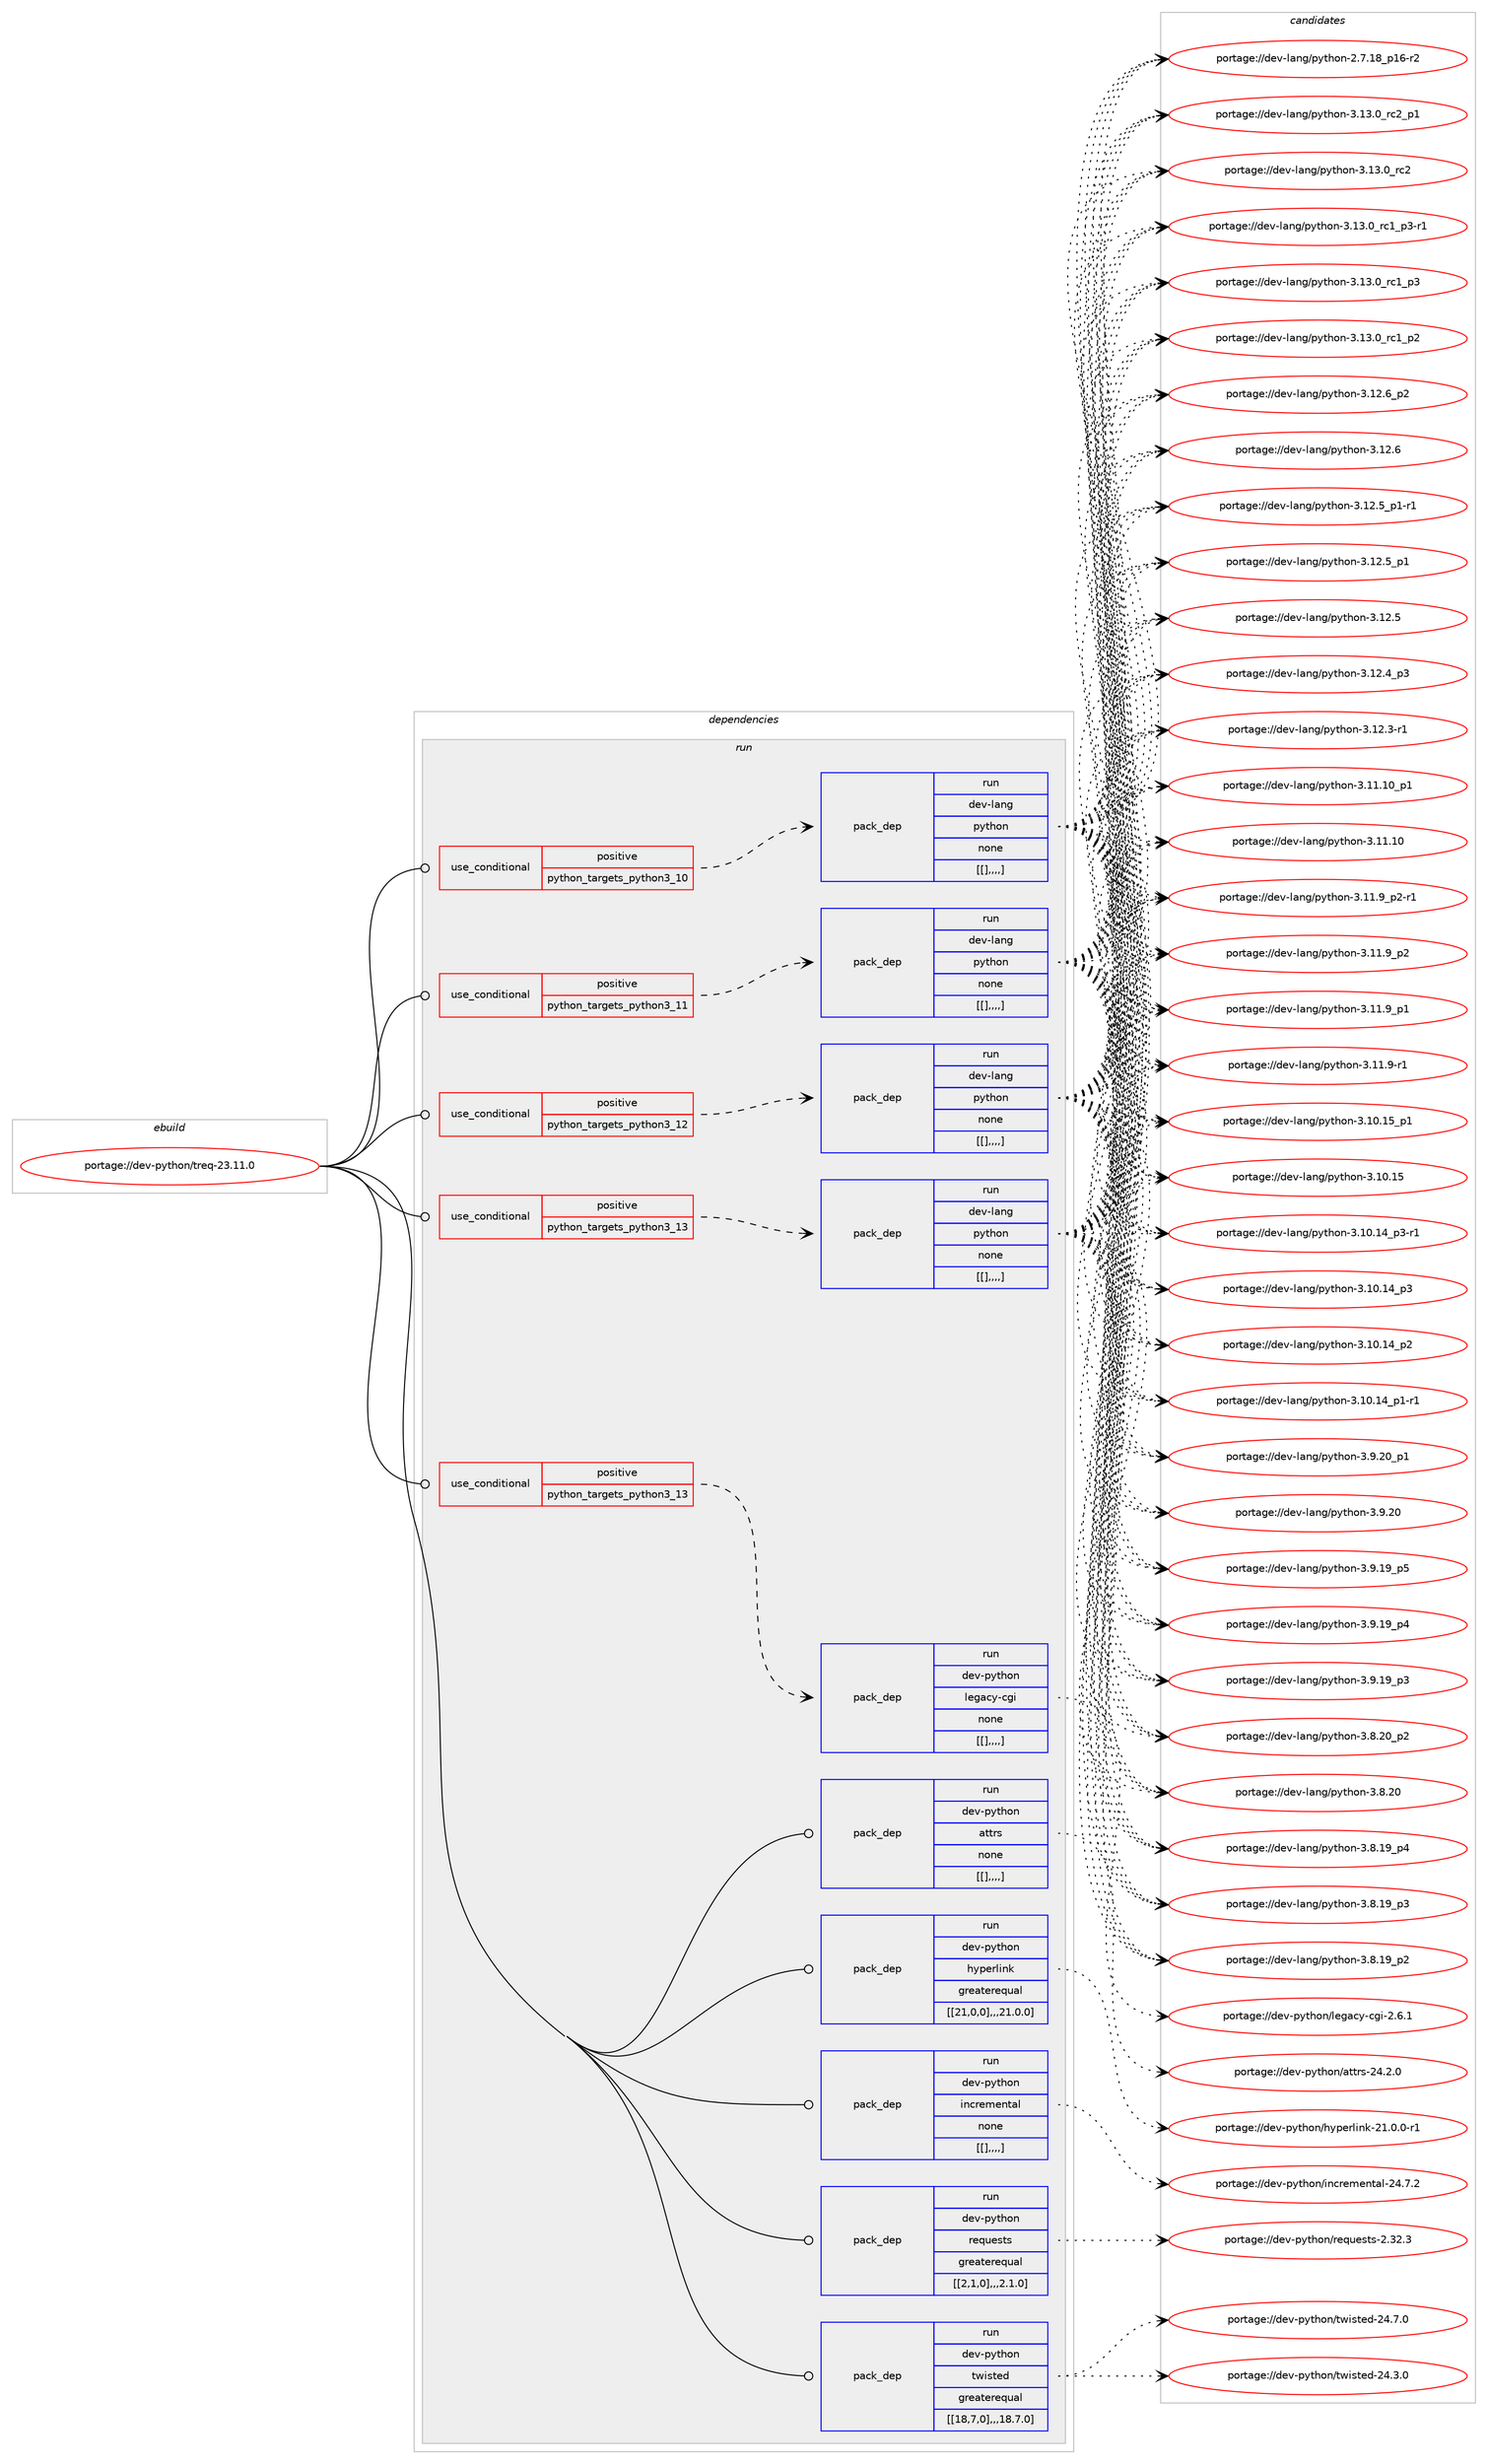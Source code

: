 digraph prolog {

# *************
# Graph options
# *************

newrank=true;
concentrate=true;
compound=true;
graph [rankdir=LR,fontname=Helvetica,fontsize=10,ranksep=1.5];#, ranksep=2.5, nodesep=0.2];
edge  [arrowhead=vee];
node  [fontname=Helvetica,fontsize=10];

# **********
# The ebuild
# **********

subgraph cluster_leftcol {
color=gray;
label=<<i>ebuild</i>>;
id [label="portage://dev-python/treq-23.11.0", color=red, width=4, href="../dev-python/treq-23.11.0.svg"];
}

# ****************
# The dependencies
# ****************

subgraph cluster_midcol {
color=gray;
label=<<i>dependencies</i>>;
subgraph cluster_compile {
fillcolor="#eeeeee";
style=filled;
label=<<i>compile</i>>;
}
subgraph cluster_compileandrun {
fillcolor="#eeeeee";
style=filled;
label=<<i>compile and run</i>>;
}
subgraph cluster_run {
fillcolor="#eeeeee";
style=filled;
label=<<i>run</i>>;
subgraph cond42416 {
dependency169514 [label=<<TABLE BORDER="0" CELLBORDER="1" CELLSPACING="0" CELLPADDING="4"><TR><TD ROWSPAN="3" CELLPADDING="10">use_conditional</TD></TR><TR><TD>positive</TD></TR><TR><TD>python_targets_python3_10</TD></TR></TABLE>>, shape=none, color=red];
subgraph pack125835 {
dependency169515 [label=<<TABLE BORDER="0" CELLBORDER="1" CELLSPACING="0" CELLPADDING="4" WIDTH="220"><TR><TD ROWSPAN="6" CELLPADDING="30">pack_dep</TD></TR><TR><TD WIDTH="110">run</TD></TR><TR><TD>dev-lang</TD></TR><TR><TD>python</TD></TR><TR><TD>none</TD></TR><TR><TD>[[],,,,]</TD></TR></TABLE>>, shape=none, color=blue];
}
dependency169514:e -> dependency169515:w [weight=20,style="dashed",arrowhead="vee"];
}
id:e -> dependency169514:w [weight=20,style="solid",arrowhead="odot"];
subgraph cond42417 {
dependency169516 [label=<<TABLE BORDER="0" CELLBORDER="1" CELLSPACING="0" CELLPADDING="4"><TR><TD ROWSPAN="3" CELLPADDING="10">use_conditional</TD></TR><TR><TD>positive</TD></TR><TR><TD>python_targets_python3_11</TD></TR></TABLE>>, shape=none, color=red];
subgraph pack125836 {
dependency169517 [label=<<TABLE BORDER="0" CELLBORDER="1" CELLSPACING="0" CELLPADDING="4" WIDTH="220"><TR><TD ROWSPAN="6" CELLPADDING="30">pack_dep</TD></TR><TR><TD WIDTH="110">run</TD></TR><TR><TD>dev-lang</TD></TR><TR><TD>python</TD></TR><TR><TD>none</TD></TR><TR><TD>[[],,,,]</TD></TR></TABLE>>, shape=none, color=blue];
}
dependency169516:e -> dependency169517:w [weight=20,style="dashed",arrowhead="vee"];
}
id:e -> dependency169516:w [weight=20,style="solid",arrowhead="odot"];
subgraph cond42418 {
dependency169518 [label=<<TABLE BORDER="0" CELLBORDER="1" CELLSPACING="0" CELLPADDING="4"><TR><TD ROWSPAN="3" CELLPADDING="10">use_conditional</TD></TR><TR><TD>positive</TD></TR><TR><TD>python_targets_python3_12</TD></TR></TABLE>>, shape=none, color=red];
subgraph pack125837 {
dependency169519 [label=<<TABLE BORDER="0" CELLBORDER="1" CELLSPACING="0" CELLPADDING="4" WIDTH="220"><TR><TD ROWSPAN="6" CELLPADDING="30">pack_dep</TD></TR><TR><TD WIDTH="110">run</TD></TR><TR><TD>dev-lang</TD></TR><TR><TD>python</TD></TR><TR><TD>none</TD></TR><TR><TD>[[],,,,]</TD></TR></TABLE>>, shape=none, color=blue];
}
dependency169518:e -> dependency169519:w [weight=20,style="dashed",arrowhead="vee"];
}
id:e -> dependency169518:w [weight=20,style="solid",arrowhead="odot"];
subgraph cond42419 {
dependency169520 [label=<<TABLE BORDER="0" CELLBORDER="1" CELLSPACING="0" CELLPADDING="4"><TR><TD ROWSPAN="3" CELLPADDING="10">use_conditional</TD></TR><TR><TD>positive</TD></TR><TR><TD>python_targets_python3_13</TD></TR></TABLE>>, shape=none, color=red];
subgraph pack125838 {
dependency169521 [label=<<TABLE BORDER="0" CELLBORDER="1" CELLSPACING="0" CELLPADDING="4" WIDTH="220"><TR><TD ROWSPAN="6" CELLPADDING="30">pack_dep</TD></TR><TR><TD WIDTH="110">run</TD></TR><TR><TD>dev-lang</TD></TR><TR><TD>python</TD></TR><TR><TD>none</TD></TR><TR><TD>[[],,,,]</TD></TR></TABLE>>, shape=none, color=blue];
}
dependency169520:e -> dependency169521:w [weight=20,style="dashed",arrowhead="vee"];
}
id:e -> dependency169520:w [weight=20,style="solid",arrowhead="odot"];
subgraph cond42420 {
dependency169522 [label=<<TABLE BORDER="0" CELLBORDER="1" CELLSPACING="0" CELLPADDING="4"><TR><TD ROWSPAN="3" CELLPADDING="10">use_conditional</TD></TR><TR><TD>positive</TD></TR><TR><TD>python_targets_python3_13</TD></TR></TABLE>>, shape=none, color=red];
subgraph pack125839 {
dependency169523 [label=<<TABLE BORDER="0" CELLBORDER="1" CELLSPACING="0" CELLPADDING="4" WIDTH="220"><TR><TD ROWSPAN="6" CELLPADDING="30">pack_dep</TD></TR><TR><TD WIDTH="110">run</TD></TR><TR><TD>dev-python</TD></TR><TR><TD>legacy-cgi</TD></TR><TR><TD>none</TD></TR><TR><TD>[[],,,,]</TD></TR></TABLE>>, shape=none, color=blue];
}
dependency169522:e -> dependency169523:w [weight=20,style="dashed",arrowhead="vee"];
}
id:e -> dependency169522:w [weight=20,style="solid",arrowhead="odot"];
subgraph pack125840 {
dependency169524 [label=<<TABLE BORDER="0" CELLBORDER="1" CELLSPACING="0" CELLPADDING="4" WIDTH="220"><TR><TD ROWSPAN="6" CELLPADDING="30">pack_dep</TD></TR><TR><TD WIDTH="110">run</TD></TR><TR><TD>dev-python</TD></TR><TR><TD>attrs</TD></TR><TR><TD>none</TD></TR><TR><TD>[[],,,,]</TD></TR></TABLE>>, shape=none, color=blue];
}
id:e -> dependency169524:w [weight=20,style="solid",arrowhead="odot"];
subgraph pack125841 {
dependency169525 [label=<<TABLE BORDER="0" CELLBORDER="1" CELLSPACING="0" CELLPADDING="4" WIDTH="220"><TR><TD ROWSPAN="6" CELLPADDING="30">pack_dep</TD></TR><TR><TD WIDTH="110">run</TD></TR><TR><TD>dev-python</TD></TR><TR><TD>hyperlink</TD></TR><TR><TD>greaterequal</TD></TR><TR><TD>[[21,0,0],,,21.0.0]</TD></TR></TABLE>>, shape=none, color=blue];
}
id:e -> dependency169525:w [weight=20,style="solid",arrowhead="odot"];
subgraph pack125842 {
dependency169526 [label=<<TABLE BORDER="0" CELLBORDER="1" CELLSPACING="0" CELLPADDING="4" WIDTH="220"><TR><TD ROWSPAN="6" CELLPADDING="30">pack_dep</TD></TR><TR><TD WIDTH="110">run</TD></TR><TR><TD>dev-python</TD></TR><TR><TD>incremental</TD></TR><TR><TD>none</TD></TR><TR><TD>[[],,,,]</TD></TR></TABLE>>, shape=none, color=blue];
}
id:e -> dependency169526:w [weight=20,style="solid",arrowhead="odot"];
subgraph pack125843 {
dependency169527 [label=<<TABLE BORDER="0" CELLBORDER="1" CELLSPACING="0" CELLPADDING="4" WIDTH="220"><TR><TD ROWSPAN="6" CELLPADDING="30">pack_dep</TD></TR><TR><TD WIDTH="110">run</TD></TR><TR><TD>dev-python</TD></TR><TR><TD>requests</TD></TR><TR><TD>greaterequal</TD></TR><TR><TD>[[2,1,0],,,2.1.0]</TD></TR></TABLE>>, shape=none, color=blue];
}
id:e -> dependency169527:w [weight=20,style="solid",arrowhead="odot"];
subgraph pack125844 {
dependency169528 [label=<<TABLE BORDER="0" CELLBORDER="1" CELLSPACING="0" CELLPADDING="4" WIDTH="220"><TR><TD ROWSPAN="6" CELLPADDING="30">pack_dep</TD></TR><TR><TD WIDTH="110">run</TD></TR><TR><TD>dev-python</TD></TR><TR><TD>twisted</TD></TR><TR><TD>greaterequal</TD></TR><TR><TD>[[18,7,0],,,18.7.0]</TD></TR></TABLE>>, shape=none, color=blue];
}
id:e -> dependency169528:w [weight=20,style="solid",arrowhead="odot"];
}
}

# **************
# The candidates
# **************

subgraph cluster_choices {
rank=same;
color=gray;
label=<<i>candidates</i>>;

subgraph choice125835 {
color=black;
nodesep=1;
choice100101118451089711010347112121116104111110455146495146489511499509511249 [label="portage://dev-lang/python-3.13.0_rc2_p1", color=red, width=4,href="../dev-lang/python-3.13.0_rc2_p1.svg"];
choice10010111845108971101034711212111610411111045514649514648951149950 [label="portage://dev-lang/python-3.13.0_rc2", color=red, width=4,href="../dev-lang/python-3.13.0_rc2.svg"];
choice1001011184510897110103471121211161041111104551464951464895114994995112514511449 [label="portage://dev-lang/python-3.13.0_rc1_p3-r1", color=red, width=4,href="../dev-lang/python-3.13.0_rc1_p3-r1.svg"];
choice100101118451089711010347112121116104111110455146495146489511499499511251 [label="portage://dev-lang/python-3.13.0_rc1_p3", color=red, width=4,href="../dev-lang/python-3.13.0_rc1_p3.svg"];
choice100101118451089711010347112121116104111110455146495146489511499499511250 [label="portage://dev-lang/python-3.13.0_rc1_p2", color=red, width=4,href="../dev-lang/python-3.13.0_rc1_p2.svg"];
choice100101118451089711010347112121116104111110455146495046549511250 [label="portage://dev-lang/python-3.12.6_p2", color=red, width=4,href="../dev-lang/python-3.12.6_p2.svg"];
choice10010111845108971101034711212111610411111045514649504654 [label="portage://dev-lang/python-3.12.6", color=red, width=4,href="../dev-lang/python-3.12.6.svg"];
choice1001011184510897110103471121211161041111104551464950465395112494511449 [label="portage://dev-lang/python-3.12.5_p1-r1", color=red, width=4,href="../dev-lang/python-3.12.5_p1-r1.svg"];
choice100101118451089711010347112121116104111110455146495046539511249 [label="portage://dev-lang/python-3.12.5_p1", color=red, width=4,href="../dev-lang/python-3.12.5_p1.svg"];
choice10010111845108971101034711212111610411111045514649504653 [label="portage://dev-lang/python-3.12.5", color=red, width=4,href="../dev-lang/python-3.12.5.svg"];
choice100101118451089711010347112121116104111110455146495046529511251 [label="portage://dev-lang/python-3.12.4_p3", color=red, width=4,href="../dev-lang/python-3.12.4_p3.svg"];
choice100101118451089711010347112121116104111110455146495046514511449 [label="portage://dev-lang/python-3.12.3-r1", color=red, width=4,href="../dev-lang/python-3.12.3-r1.svg"];
choice10010111845108971101034711212111610411111045514649494649489511249 [label="portage://dev-lang/python-3.11.10_p1", color=red, width=4,href="../dev-lang/python-3.11.10_p1.svg"];
choice1001011184510897110103471121211161041111104551464949464948 [label="portage://dev-lang/python-3.11.10", color=red, width=4,href="../dev-lang/python-3.11.10.svg"];
choice1001011184510897110103471121211161041111104551464949465795112504511449 [label="portage://dev-lang/python-3.11.9_p2-r1", color=red, width=4,href="../dev-lang/python-3.11.9_p2-r1.svg"];
choice100101118451089711010347112121116104111110455146494946579511250 [label="portage://dev-lang/python-3.11.9_p2", color=red, width=4,href="../dev-lang/python-3.11.9_p2.svg"];
choice100101118451089711010347112121116104111110455146494946579511249 [label="portage://dev-lang/python-3.11.9_p1", color=red, width=4,href="../dev-lang/python-3.11.9_p1.svg"];
choice100101118451089711010347112121116104111110455146494946574511449 [label="portage://dev-lang/python-3.11.9-r1", color=red, width=4,href="../dev-lang/python-3.11.9-r1.svg"];
choice10010111845108971101034711212111610411111045514649484649539511249 [label="portage://dev-lang/python-3.10.15_p1", color=red, width=4,href="../dev-lang/python-3.10.15_p1.svg"];
choice1001011184510897110103471121211161041111104551464948464953 [label="portage://dev-lang/python-3.10.15", color=red, width=4,href="../dev-lang/python-3.10.15.svg"];
choice100101118451089711010347112121116104111110455146494846495295112514511449 [label="portage://dev-lang/python-3.10.14_p3-r1", color=red, width=4,href="../dev-lang/python-3.10.14_p3-r1.svg"];
choice10010111845108971101034711212111610411111045514649484649529511251 [label="portage://dev-lang/python-3.10.14_p3", color=red, width=4,href="../dev-lang/python-3.10.14_p3.svg"];
choice10010111845108971101034711212111610411111045514649484649529511250 [label="portage://dev-lang/python-3.10.14_p2", color=red, width=4,href="../dev-lang/python-3.10.14_p2.svg"];
choice100101118451089711010347112121116104111110455146494846495295112494511449 [label="portage://dev-lang/python-3.10.14_p1-r1", color=red, width=4,href="../dev-lang/python-3.10.14_p1-r1.svg"];
choice100101118451089711010347112121116104111110455146574650489511249 [label="portage://dev-lang/python-3.9.20_p1", color=red, width=4,href="../dev-lang/python-3.9.20_p1.svg"];
choice10010111845108971101034711212111610411111045514657465048 [label="portage://dev-lang/python-3.9.20", color=red, width=4,href="../dev-lang/python-3.9.20.svg"];
choice100101118451089711010347112121116104111110455146574649579511253 [label="portage://dev-lang/python-3.9.19_p5", color=red, width=4,href="../dev-lang/python-3.9.19_p5.svg"];
choice100101118451089711010347112121116104111110455146574649579511252 [label="portage://dev-lang/python-3.9.19_p4", color=red, width=4,href="../dev-lang/python-3.9.19_p4.svg"];
choice100101118451089711010347112121116104111110455146574649579511251 [label="portage://dev-lang/python-3.9.19_p3", color=red, width=4,href="../dev-lang/python-3.9.19_p3.svg"];
choice100101118451089711010347112121116104111110455146564650489511250 [label="portage://dev-lang/python-3.8.20_p2", color=red, width=4,href="../dev-lang/python-3.8.20_p2.svg"];
choice10010111845108971101034711212111610411111045514656465048 [label="portage://dev-lang/python-3.8.20", color=red, width=4,href="../dev-lang/python-3.8.20.svg"];
choice100101118451089711010347112121116104111110455146564649579511252 [label="portage://dev-lang/python-3.8.19_p4", color=red, width=4,href="../dev-lang/python-3.8.19_p4.svg"];
choice100101118451089711010347112121116104111110455146564649579511251 [label="portage://dev-lang/python-3.8.19_p3", color=red, width=4,href="../dev-lang/python-3.8.19_p3.svg"];
choice100101118451089711010347112121116104111110455146564649579511250 [label="portage://dev-lang/python-3.8.19_p2", color=red, width=4,href="../dev-lang/python-3.8.19_p2.svg"];
choice100101118451089711010347112121116104111110455046554649569511249544511450 [label="portage://dev-lang/python-2.7.18_p16-r2", color=red, width=4,href="../dev-lang/python-2.7.18_p16-r2.svg"];
dependency169515:e -> choice100101118451089711010347112121116104111110455146495146489511499509511249:w [style=dotted,weight="100"];
dependency169515:e -> choice10010111845108971101034711212111610411111045514649514648951149950:w [style=dotted,weight="100"];
dependency169515:e -> choice1001011184510897110103471121211161041111104551464951464895114994995112514511449:w [style=dotted,weight="100"];
dependency169515:e -> choice100101118451089711010347112121116104111110455146495146489511499499511251:w [style=dotted,weight="100"];
dependency169515:e -> choice100101118451089711010347112121116104111110455146495146489511499499511250:w [style=dotted,weight="100"];
dependency169515:e -> choice100101118451089711010347112121116104111110455146495046549511250:w [style=dotted,weight="100"];
dependency169515:e -> choice10010111845108971101034711212111610411111045514649504654:w [style=dotted,weight="100"];
dependency169515:e -> choice1001011184510897110103471121211161041111104551464950465395112494511449:w [style=dotted,weight="100"];
dependency169515:e -> choice100101118451089711010347112121116104111110455146495046539511249:w [style=dotted,weight="100"];
dependency169515:e -> choice10010111845108971101034711212111610411111045514649504653:w [style=dotted,weight="100"];
dependency169515:e -> choice100101118451089711010347112121116104111110455146495046529511251:w [style=dotted,weight="100"];
dependency169515:e -> choice100101118451089711010347112121116104111110455146495046514511449:w [style=dotted,weight="100"];
dependency169515:e -> choice10010111845108971101034711212111610411111045514649494649489511249:w [style=dotted,weight="100"];
dependency169515:e -> choice1001011184510897110103471121211161041111104551464949464948:w [style=dotted,weight="100"];
dependency169515:e -> choice1001011184510897110103471121211161041111104551464949465795112504511449:w [style=dotted,weight="100"];
dependency169515:e -> choice100101118451089711010347112121116104111110455146494946579511250:w [style=dotted,weight="100"];
dependency169515:e -> choice100101118451089711010347112121116104111110455146494946579511249:w [style=dotted,weight="100"];
dependency169515:e -> choice100101118451089711010347112121116104111110455146494946574511449:w [style=dotted,weight="100"];
dependency169515:e -> choice10010111845108971101034711212111610411111045514649484649539511249:w [style=dotted,weight="100"];
dependency169515:e -> choice1001011184510897110103471121211161041111104551464948464953:w [style=dotted,weight="100"];
dependency169515:e -> choice100101118451089711010347112121116104111110455146494846495295112514511449:w [style=dotted,weight="100"];
dependency169515:e -> choice10010111845108971101034711212111610411111045514649484649529511251:w [style=dotted,weight="100"];
dependency169515:e -> choice10010111845108971101034711212111610411111045514649484649529511250:w [style=dotted,weight="100"];
dependency169515:e -> choice100101118451089711010347112121116104111110455146494846495295112494511449:w [style=dotted,weight="100"];
dependency169515:e -> choice100101118451089711010347112121116104111110455146574650489511249:w [style=dotted,weight="100"];
dependency169515:e -> choice10010111845108971101034711212111610411111045514657465048:w [style=dotted,weight="100"];
dependency169515:e -> choice100101118451089711010347112121116104111110455146574649579511253:w [style=dotted,weight="100"];
dependency169515:e -> choice100101118451089711010347112121116104111110455146574649579511252:w [style=dotted,weight="100"];
dependency169515:e -> choice100101118451089711010347112121116104111110455146574649579511251:w [style=dotted,weight="100"];
dependency169515:e -> choice100101118451089711010347112121116104111110455146564650489511250:w [style=dotted,weight="100"];
dependency169515:e -> choice10010111845108971101034711212111610411111045514656465048:w [style=dotted,weight="100"];
dependency169515:e -> choice100101118451089711010347112121116104111110455146564649579511252:w [style=dotted,weight="100"];
dependency169515:e -> choice100101118451089711010347112121116104111110455146564649579511251:w [style=dotted,weight="100"];
dependency169515:e -> choice100101118451089711010347112121116104111110455146564649579511250:w [style=dotted,weight="100"];
dependency169515:e -> choice100101118451089711010347112121116104111110455046554649569511249544511450:w [style=dotted,weight="100"];
}
subgraph choice125836 {
color=black;
nodesep=1;
choice100101118451089711010347112121116104111110455146495146489511499509511249 [label="portage://dev-lang/python-3.13.0_rc2_p1", color=red, width=4,href="../dev-lang/python-3.13.0_rc2_p1.svg"];
choice10010111845108971101034711212111610411111045514649514648951149950 [label="portage://dev-lang/python-3.13.0_rc2", color=red, width=4,href="../dev-lang/python-3.13.0_rc2.svg"];
choice1001011184510897110103471121211161041111104551464951464895114994995112514511449 [label="portage://dev-lang/python-3.13.0_rc1_p3-r1", color=red, width=4,href="../dev-lang/python-3.13.0_rc1_p3-r1.svg"];
choice100101118451089711010347112121116104111110455146495146489511499499511251 [label="portage://dev-lang/python-3.13.0_rc1_p3", color=red, width=4,href="../dev-lang/python-3.13.0_rc1_p3.svg"];
choice100101118451089711010347112121116104111110455146495146489511499499511250 [label="portage://dev-lang/python-3.13.0_rc1_p2", color=red, width=4,href="../dev-lang/python-3.13.0_rc1_p2.svg"];
choice100101118451089711010347112121116104111110455146495046549511250 [label="portage://dev-lang/python-3.12.6_p2", color=red, width=4,href="../dev-lang/python-3.12.6_p2.svg"];
choice10010111845108971101034711212111610411111045514649504654 [label="portage://dev-lang/python-3.12.6", color=red, width=4,href="../dev-lang/python-3.12.6.svg"];
choice1001011184510897110103471121211161041111104551464950465395112494511449 [label="portage://dev-lang/python-3.12.5_p1-r1", color=red, width=4,href="../dev-lang/python-3.12.5_p1-r1.svg"];
choice100101118451089711010347112121116104111110455146495046539511249 [label="portage://dev-lang/python-3.12.5_p1", color=red, width=4,href="../dev-lang/python-3.12.5_p1.svg"];
choice10010111845108971101034711212111610411111045514649504653 [label="portage://dev-lang/python-3.12.5", color=red, width=4,href="../dev-lang/python-3.12.5.svg"];
choice100101118451089711010347112121116104111110455146495046529511251 [label="portage://dev-lang/python-3.12.4_p3", color=red, width=4,href="../dev-lang/python-3.12.4_p3.svg"];
choice100101118451089711010347112121116104111110455146495046514511449 [label="portage://dev-lang/python-3.12.3-r1", color=red, width=4,href="../dev-lang/python-3.12.3-r1.svg"];
choice10010111845108971101034711212111610411111045514649494649489511249 [label="portage://dev-lang/python-3.11.10_p1", color=red, width=4,href="../dev-lang/python-3.11.10_p1.svg"];
choice1001011184510897110103471121211161041111104551464949464948 [label="portage://dev-lang/python-3.11.10", color=red, width=4,href="../dev-lang/python-3.11.10.svg"];
choice1001011184510897110103471121211161041111104551464949465795112504511449 [label="portage://dev-lang/python-3.11.9_p2-r1", color=red, width=4,href="../dev-lang/python-3.11.9_p2-r1.svg"];
choice100101118451089711010347112121116104111110455146494946579511250 [label="portage://dev-lang/python-3.11.9_p2", color=red, width=4,href="../dev-lang/python-3.11.9_p2.svg"];
choice100101118451089711010347112121116104111110455146494946579511249 [label="portage://dev-lang/python-3.11.9_p1", color=red, width=4,href="../dev-lang/python-3.11.9_p1.svg"];
choice100101118451089711010347112121116104111110455146494946574511449 [label="portage://dev-lang/python-3.11.9-r1", color=red, width=4,href="../dev-lang/python-3.11.9-r1.svg"];
choice10010111845108971101034711212111610411111045514649484649539511249 [label="portage://dev-lang/python-3.10.15_p1", color=red, width=4,href="../dev-lang/python-3.10.15_p1.svg"];
choice1001011184510897110103471121211161041111104551464948464953 [label="portage://dev-lang/python-3.10.15", color=red, width=4,href="../dev-lang/python-3.10.15.svg"];
choice100101118451089711010347112121116104111110455146494846495295112514511449 [label="portage://dev-lang/python-3.10.14_p3-r1", color=red, width=4,href="../dev-lang/python-3.10.14_p3-r1.svg"];
choice10010111845108971101034711212111610411111045514649484649529511251 [label="portage://dev-lang/python-3.10.14_p3", color=red, width=4,href="../dev-lang/python-3.10.14_p3.svg"];
choice10010111845108971101034711212111610411111045514649484649529511250 [label="portage://dev-lang/python-3.10.14_p2", color=red, width=4,href="../dev-lang/python-3.10.14_p2.svg"];
choice100101118451089711010347112121116104111110455146494846495295112494511449 [label="portage://dev-lang/python-3.10.14_p1-r1", color=red, width=4,href="../dev-lang/python-3.10.14_p1-r1.svg"];
choice100101118451089711010347112121116104111110455146574650489511249 [label="portage://dev-lang/python-3.9.20_p1", color=red, width=4,href="../dev-lang/python-3.9.20_p1.svg"];
choice10010111845108971101034711212111610411111045514657465048 [label="portage://dev-lang/python-3.9.20", color=red, width=4,href="../dev-lang/python-3.9.20.svg"];
choice100101118451089711010347112121116104111110455146574649579511253 [label="portage://dev-lang/python-3.9.19_p5", color=red, width=4,href="../dev-lang/python-3.9.19_p5.svg"];
choice100101118451089711010347112121116104111110455146574649579511252 [label="portage://dev-lang/python-3.9.19_p4", color=red, width=4,href="../dev-lang/python-3.9.19_p4.svg"];
choice100101118451089711010347112121116104111110455146574649579511251 [label="portage://dev-lang/python-3.9.19_p3", color=red, width=4,href="../dev-lang/python-3.9.19_p3.svg"];
choice100101118451089711010347112121116104111110455146564650489511250 [label="portage://dev-lang/python-3.8.20_p2", color=red, width=4,href="../dev-lang/python-3.8.20_p2.svg"];
choice10010111845108971101034711212111610411111045514656465048 [label="portage://dev-lang/python-3.8.20", color=red, width=4,href="../dev-lang/python-3.8.20.svg"];
choice100101118451089711010347112121116104111110455146564649579511252 [label="portage://dev-lang/python-3.8.19_p4", color=red, width=4,href="../dev-lang/python-3.8.19_p4.svg"];
choice100101118451089711010347112121116104111110455146564649579511251 [label="portage://dev-lang/python-3.8.19_p3", color=red, width=4,href="../dev-lang/python-3.8.19_p3.svg"];
choice100101118451089711010347112121116104111110455146564649579511250 [label="portage://dev-lang/python-3.8.19_p2", color=red, width=4,href="../dev-lang/python-3.8.19_p2.svg"];
choice100101118451089711010347112121116104111110455046554649569511249544511450 [label="portage://dev-lang/python-2.7.18_p16-r2", color=red, width=4,href="../dev-lang/python-2.7.18_p16-r2.svg"];
dependency169517:e -> choice100101118451089711010347112121116104111110455146495146489511499509511249:w [style=dotted,weight="100"];
dependency169517:e -> choice10010111845108971101034711212111610411111045514649514648951149950:w [style=dotted,weight="100"];
dependency169517:e -> choice1001011184510897110103471121211161041111104551464951464895114994995112514511449:w [style=dotted,weight="100"];
dependency169517:e -> choice100101118451089711010347112121116104111110455146495146489511499499511251:w [style=dotted,weight="100"];
dependency169517:e -> choice100101118451089711010347112121116104111110455146495146489511499499511250:w [style=dotted,weight="100"];
dependency169517:e -> choice100101118451089711010347112121116104111110455146495046549511250:w [style=dotted,weight="100"];
dependency169517:e -> choice10010111845108971101034711212111610411111045514649504654:w [style=dotted,weight="100"];
dependency169517:e -> choice1001011184510897110103471121211161041111104551464950465395112494511449:w [style=dotted,weight="100"];
dependency169517:e -> choice100101118451089711010347112121116104111110455146495046539511249:w [style=dotted,weight="100"];
dependency169517:e -> choice10010111845108971101034711212111610411111045514649504653:w [style=dotted,weight="100"];
dependency169517:e -> choice100101118451089711010347112121116104111110455146495046529511251:w [style=dotted,weight="100"];
dependency169517:e -> choice100101118451089711010347112121116104111110455146495046514511449:w [style=dotted,weight="100"];
dependency169517:e -> choice10010111845108971101034711212111610411111045514649494649489511249:w [style=dotted,weight="100"];
dependency169517:e -> choice1001011184510897110103471121211161041111104551464949464948:w [style=dotted,weight="100"];
dependency169517:e -> choice1001011184510897110103471121211161041111104551464949465795112504511449:w [style=dotted,weight="100"];
dependency169517:e -> choice100101118451089711010347112121116104111110455146494946579511250:w [style=dotted,weight="100"];
dependency169517:e -> choice100101118451089711010347112121116104111110455146494946579511249:w [style=dotted,weight="100"];
dependency169517:e -> choice100101118451089711010347112121116104111110455146494946574511449:w [style=dotted,weight="100"];
dependency169517:e -> choice10010111845108971101034711212111610411111045514649484649539511249:w [style=dotted,weight="100"];
dependency169517:e -> choice1001011184510897110103471121211161041111104551464948464953:w [style=dotted,weight="100"];
dependency169517:e -> choice100101118451089711010347112121116104111110455146494846495295112514511449:w [style=dotted,weight="100"];
dependency169517:e -> choice10010111845108971101034711212111610411111045514649484649529511251:w [style=dotted,weight="100"];
dependency169517:e -> choice10010111845108971101034711212111610411111045514649484649529511250:w [style=dotted,weight="100"];
dependency169517:e -> choice100101118451089711010347112121116104111110455146494846495295112494511449:w [style=dotted,weight="100"];
dependency169517:e -> choice100101118451089711010347112121116104111110455146574650489511249:w [style=dotted,weight="100"];
dependency169517:e -> choice10010111845108971101034711212111610411111045514657465048:w [style=dotted,weight="100"];
dependency169517:e -> choice100101118451089711010347112121116104111110455146574649579511253:w [style=dotted,weight="100"];
dependency169517:e -> choice100101118451089711010347112121116104111110455146574649579511252:w [style=dotted,weight="100"];
dependency169517:e -> choice100101118451089711010347112121116104111110455146574649579511251:w [style=dotted,weight="100"];
dependency169517:e -> choice100101118451089711010347112121116104111110455146564650489511250:w [style=dotted,weight="100"];
dependency169517:e -> choice10010111845108971101034711212111610411111045514656465048:w [style=dotted,weight="100"];
dependency169517:e -> choice100101118451089711010347112121116104111110455146564649579511252:w [style=dotted,weight="100"];
dependency169517:e -> choice100101118451089711010347112121116104111110455146564649579511251:w [style=dotted,weight="100"];
dependency169517:e -> choice100101118451089711010347112121116104111110455146564649579511250:w [style=dotted,weight="100"];
dependency169517:e -> choice100101118451089711010347112121116104111110455046554649569511249544511450:w [style=dotted,weight="100"];
}
subgraph choice125837 {
color=black;
nodesep=1;
choice100101118451089711010347112121116104111110455146495146489511499509511249 [label="portage://dev-lang/python-3.13.0_rc2_p1", color=red, width=4,href="../dev-lang/python-3.13.0_rc2_p1.svg"];
choice10010111845108971101034711212111610411111045514649514648951149950 [label="portage://dev-lang/python-3.13.0_rc2", color=red, width=4,href="../dev-lang/python-3.13.0_rc2.svg"];
choice1001011184510897110103471121211161041111104551464951464895114994995112514511449 [label="portage://dev-lang/python-3.13.0_rc1_p3-r1", color=red, width=4,href="../dev-lang/python-3.13.0_rc1_p3-r1.svg"];
choice100101118451089711010347112121116104111110455146495146489511499499511251 [label="portage://dev-lang/python-3.13.0_rc1_p3", color=red, width=4,href="../dev-lang/python-3.13.0_rc1_p3.svg"];
choice100101118451089711010347112121116104111110455146495146489511499499511250 [label="portage://dev-lang/python-3.13.0_rc1_p2", color=red, width=4,href="../dev-lang/python-3.13.0_rc1_p2.svg"];
choice100101118451089711010347112121116104111110455146495046549511250 [label="portage://dev-lang/python-3.12.6_p2", color=red, width=4,href="../dev-lang/python-3.12.6_p2.svg"];
choice10010111845108971101034711212111610411111045514649504654 [label="portage://dev-lang/python-3.12.6", color=red, width=4,href="../dev-lang/python-3.12.6.svg"];
choice1001011184510897110103471121211161041111104551464950465395112494511449 [label="portage://dev-lang/python-3.12.5_p1-r1", color=red, width=4,href="../dev-lang/python-3.12.5_p1-r1.svg"];
choice100101118451089711010347112121116104111110455146495046539511249 [label="portage://dev-lang/python-3.12.5_p1", color=red, width=4,href="../dev-lang/python-3.12.5_p1.svg"];
choice10010111845108971101034711212111610411111045514649504653 [label="portage://dev-lang/python-3.12.5", color=red, width=4,href="../dev-lang/python-3.12.5.svg"];
choice100101118451089711010347112121116104111110455146495046529511251 [label="portage://dev-lang/python-3.12.4_p3", color=red, width=4,href="../dev-lang/python-3.12.4_p3.svg"];
choice100101118451089711010347112121116104111110455146495046514511449 [label="portage://dev-lang/python-3.12.3-r1", color=red, width=4,href="../dev-lang/python-3.12.3-r1.svg"];
choice10010111845108971101034711212111610411111045514649494649489511249 [label="portage://dev-lang/python-3.11.10_p1", color=red, width=4,href="../dev-lang/python-3.11.10_p1.svg"];
choice1001011184510897110103471121211161041111104551464949464948 [label="portage://dev-lang/python-3.11.10", color=red, width=4,href="../dev-lang/python-3.11.10.svg"];
choice1001011184510897110103471121211161041111104551464949465795112504511449 [label="portage://dev-lang/python-3.11.9_p2-r1", color=red, width=4,href="../dev-lang/python-3.11.9_p2-r1.svg"];
choice100101118451089711010347112121116104111110455146494946579511250 [label="portage://dev-lang/python-3.11.9_p2", color=red, width=4,href="../dev-lang/python-3.11.9_p2.svg"];
choice100101118451089711010347112121116104111110455146494946579511249 [label="portage://dev-lang/python-3.11.9_p1", color=red, width=4,href="../dev-lang/python-3.11.9_p1.svg"];
choice100101118451089711010347112121116104111110455146494946574511449 [label="portage://dev-lang/python-3.11.9-r1", color=red, width=4,href="../dev-lang/python-3.11.9-r1.svg"];
choice10010111845108971101034711212111610411111045514649484649539511249 [label="portage://dev-lang/python-3.10.15_p1", color=red, width=4,href="../dev-lang/python-3.10.15_p1.svg"];
choice1001011184510897110103471121211161041111104551464948464953 [label="portage://dev-lang/python-3.10.15", color=red, width=4,href="../dev-lang/python-3.10.15.svg"];
choice100101118451089711010347112121116104111110455146494846495295112514511449 [label="portage://dev-lang/python-3.10.14_p3-r1", color=red, width=4,href="../dev-lang/python-3.10.14_p3-r1.svg"];
choice10010111845108971101034711212111610411111045514649484649529511251 [label="portage://dev-lang/python-3.10.14_p3", color=red, width=4,href="../dev-lang/python-3.10.14_p3.svg"];
choice10010111845108971101034711212111610411111045514649484649529511250 [label="portage://dev-lang/python-3.10.14_p2", color=red, width=4,href="../dev-lang/python-3.10.14_p2.svg"];
choice100101118451089711010347112121116104111110455146494846495295112494511449 [label="portage://dev-lang/python-3.10.14_p1-r1", color=red, width=4,href="../dev-lang/python-3.10.14_p1-r1.svg"];
choice100101118451089711010347112121116104111110455146574650489511249 [label="portage://dev-lang/python-3.9.20_p1", color=red, width=4,href="../dev-lang/python-3.9.20_p1.svg"];
choice10010111845108971101034711212111610411111045514657465048 [label="portage://dev-lang/python-3.9.20", color=red, width=4,href="../dev-lang/python-3.9.20.svg"];
choice100101118451089711010347112121116104111110455146574649579511253 [label="portage://dev-lang/python-3.9.19_p5", color=red, width=4,href="../dev-lang/python-3.9.19_p5.svg"];
choice100101118451089711010347112121116104111110455146574649579511252 [label="portage://dev-lang/python-3.9.19_p4", color=red, width=4,href="../dev-lang/python-3.9.19_p4.svg"];
choice100101118451089711010347112121116104111110455146574649579511251 [label="portage://dev-lang/python-3.9.19_p3", color=red, width=4,href="../dev-lang/python-3.9.19_p3.svg"];
choice100101118451089711010347112121116104111110455146564650489511250 [label="portage://dev-lang/python-3.8.20_p2", color=red, width=4,href="../dev-lang/python-3.8.20_p2.svg"];
choice10010111845108971101034711212111610411111045514656465048 [label="portage://dev-lang/python-3.8.20", color=red, width=4,href="../dev-lang/python-3.8.20.svg"];
choice100101118451089711010347112121116104111110455146564649579511252 [label="portage://dev-lang/python-3.8.19_p4", color=red, width=4,href="../dev-lang/python-3.8.19_p4.svg"];
choice100101118451089711010347112121116104111110455146564649579511251 [label="portage://dev-lang/python-3.8.19_p3", color=red, width=4,href="../dev-lang/python-3.8.19_p3.svg"];
choice100101118451089711010347112121116104111110455146564649579511250 [label="portage://dev-lang/python-3.8.19_p2", color=red, width=4,href="../dev-lang/python-3.8.19_p2.svg"];
choice100101118451089711010347112121116104111110455046554649569511249544511450 [label="portage://dev-lang/python-2.7.18_p16-r2", color=red, width=4,href="../dev-lang/python-2.7.18_p16-r2.svg"];
dependency169519:e -> choice100101118451089711010347112121116104111110455146495146489511499509511249:w [style=dotted,weight="100"];
dependency169519:e -> choice10010111845108971101034711212111610411111045514649514648951149950:w [style=dotted,weight="100"];
dependency169519:e -> choice1001011184510897110103471121211161041111104551464951464895114994995112514511449:w [style=dotted,weight="100"];
dependency169519:e -> choice100101118451089711010347112121116104111110455146495146489511499499511251:w [style=dotted,weight="100"];
dependency169519:e -> choice100101118451089711010347112121116104111110455146495146489511499499511250:w [style=dotted,weight="100"];
dependency169519:e -> choice100101118451089711010347112121116104111110455146495046549511250:w [style=dotted,weight="100"];
dependency169519:e -> choice10010111845108971101034711212111610411111045514649504654:w [style=dotted,weight="100"];
dependency169519:e -> choice1001011184510897110103471121211161041111104551464950465395112494511449:w [style=dotted,weight="100"];
dependency169519:e -> choice100101118451089711010347112121116104111110455146495046539511249:w [style=dotted,weight="100"];
dependency169519:e -> choice10010111845108971101034711212111610411111045514649504653:w [style=dotted,weight="100"];
dependency169519:e -> choice100101118451089711010347112121116104111110455146495046529511251:w [style=dotted,weight="100"];
dependency169519:e -> choice100101118451089711010347112121116104111110455146495046514511449:w [style=dotted,weight="100"];
dependency169519:e -> choice10010111845108971101034711212111610411111045514649494649489511249:w [style=dotted,weight="100"];
dependency169519:e -> choice1001011184510897110103471121211161041111104551464949464948:w [style=dotted,weight="100"];
dependency169519:e -> choice1001011184510897110103471121211161041111104551464949465795112504511449:w [style=dotted,weight="100"];
dependency169519:e -> choice100101118451089711010347112121116104111110455146494946579511250:w [style=dotted,weight="100"];
dependency169519:e -> choice100101118451089711010347112121116104111110455146494946579511249:w [style=dotted,weight="100"];
dependency169519:e -> choice100101118451089711010347112121116104111110455146494946574511449:w [style=dotted,weight="100"];
dependency169519:e -> choice10010111845108971101034711212111610411111045514649484649539511249:w [style=dotted,weight="100"];
dependency169519:e -> choice1001011184510897110103471121211161041111104551464948464953:w [style=dotted,weight="100"];
dependency169519:e -> choice100101118451089711010347112121116104111110455146494846495295112514511449:w [style=dotted,weight="100"];
dependency169519:e -> choice10010111845108971101034711212111610411111045514649484649529511251:w [style=dotted,weight="100"];
dependency169519:e -> choice10010111845108971101034711212111610411111045514649484649529511250:w [style=dotted,weight="100"];
dependency169519:e -> choice100101118451089711010347112121116104111110455146494846495295112494511449:w [style=dotted,weight="100"];
dependency169519:e -> choice100101118451089711010347112121116104111110455146574650489511249:w [style=dotted,weight="100"];
dependency169519:e -> choice10010111845108971101034711212111610411111045514657465048:w [style=dotted,weight="100"];
dependency169519:e -> choice100101118451089711010347112121116104111110455146574649579511253:w [style=dotted,weight="100"];
dependency169519:e -> choice100101118451089711010347112121116104111110455146574649579511252:w [style=dotted,weight="100"];
dependency169519:e -> choice100101118451089711010347112121116104111110455146574649579511251:w [style=dotted,weight="100"];
dependency169519:e -> choice100101118451089711010347112121116104111110455146564650489511250:w [style=dotted,weight="100"];
dependency169519:e -> choice10010111845108971101034711212111610411111045514656465048:w [style=dotted,weight="100"];
dependency169519:e -> choice100101118451089711010347112121116104111110455146564649579511252:w [style=dotted,weight="100"];
dependency169519:e -> choice100101118451089711010347112121116104111110455146564649579511251:w [style=dotted,weight="100"];
dependency169519:e -> choice100101118451089711010347112121116104111110455146564649579511250:w [style=dotted,weight="100"];
dependency169519:e -> choice100101118451089711010347112121116104111110455046554649569511249544511450:w [style=dotted,weight="100"];
}
subgraph choice125838 {
color=black;
nodesep=1;
choice100101118451089711010347112121116104111110455146495146489511499509511249 [label="portage://dev-lang/python-3.13.0_rc2_p1", color=red, width=4,href="../dev-lang/python-3.13.0_rc2_p1.svg"];
choice10010111845108971101034711212111610411111045514649514648951149950 [label="portage://dev-lang/python-3.13.0_rc2", color=red, width=4,href="../dev-lang/python-3.13.0_rc2.svg"];
choice1001011184510897110103471121211161041111104551464951464895114994995112514511449 [label="portage://dev-lang/python-3.13.0_rc1_p3-r1", color=red, width=4,href="../dev-lang/python-3.13.0_rc1_p3-r1.svg"];
choice100101118451089711010347112121116104111110455146495146489511499499511251 [label="portage://dev-lang/python-3.13.0_rc1_p3", color=red, width=4,href="../dev-lang/python-3.13.0_rc1_p3.svg"];
choice100101118451089711010347112121116104111110455146495146489511499499511250 [label="portage://dev-lang/python-3.13.0_rc1_p2", color=red, width=4,href="../dev-lang/python-3.13.0_rc1_p2.svg"];
choice100101118451089711010347112121116104111110455146495046549511250 [label="portage://dev-lang/python-3.12.6_p2", color=red, width=4,href="../dev-lang/python-3.12.6_p2.svg"];
choice10010111845108971101034711212111610411111045514649504654 [label="portage://dev-lang/python-3.12.6", color=red, width=4,href="../dev-lang/python-3.12.6.svg"];
choice1001011184510897110103471121211161041111104551464950465395112494511449 [label="portage://dev-lang/python-3.12.5_p1-r1", color=red, width=4,href="../dev-lang/python-3.12.5_p1-r1.svg"];
choice100101118451089711010347112121116104111110455146495046539511249 [label="portage://dev-lang/python-3.12.5_p1", color=red, width=4,href="../dev-lang/python-3.12.5_p1.svg"];
choice10010111845108971101034711212111610411111045514649504653 [label="portage://dev-lang/python-3.12.5", color=red, width=4,href="../dev-lang/python-3.12.5.svg"];
choice100101118451089711010347112121116104111110455146495046529511251 [label="portage://dev-lang/python-3.12.4_p3", color=red, width=4,href="../dev-lang/python-3.12.4_p3.svg"];
choice100101118451089711010347112121116104111110455146495046514511449 [label="portage://dev-lang/python-3.12.3-r1", color=red, width=4,href="../dev-lang/python-3.12.3-r1.svg"];
choice10010111845108971101034711212111610411111045514649494649489511249 [label="portage://dev-lang/python-3.11.10_p1", color=red, width=4,href="../dev-lang/python-3.11.10_p1.svg"];
choice1001011184510897110103471121211161041111104551464949464948 [label="portage://dev-lang/python-3.11.10", color=red, width=4,href="../dev-lang/python-3.11.10.svg"];
choice1001011184510897110103471121211161041111104551464949465795112504511449 [label="portage://dev-lang/python-3.11.9_p2-r1", color=red, width=4,href="../dev-lang/python-3.11.9_p2-r1.svg"];
choice100101118451089711010347112121116104111110455146494946579511250 [label="portage://dev-lang/python-3.11.9_p2", color=red, width=4,href="../dev-lang/python-3.11.9_p2.svg"];
choice100101118451089711010347112121116104111110455146494946579511249 [label="portage://dev-lang/python-3.11.9_p1", color=red, width=4,href="../dev-lang/python-3.11.9_p1.svg"];
choice100101118451089711010347112121116104111110455146494946574511449 [label="portage://dev-lang/python-3.11.9-r1", color=red, width=4,href="../dev-lang/python-3.11.9-r1.svg"];
choice10010111845108971101034711212111610411111045514649484649539511249 [label="portage://dev-lang/python-3.10.15_p1", color=red, width=4,href="../dev-lang/python-3.10.15_p1.svg"];
choice1001011184510897110103471121211161041111104551464948464953 [label="portage://dev-lang/python-3.10.15", color=red, width=4,href="../dev-lang/python-3.10.15.svg"];
choice100101118451089711010347112121116104111110455146494846495295112514511449 [label="portage://dev-lang/python-3.10.14_p3-r1", color=red, width=4,href="../dev-lang/python-3.10.14_p3-r1.svg"];
choice10010111845108971101034711212111610411111045514649484649529511251 [label="portage://dev-lang/python-3.10.14_p3", color=red, width=4,href="../dev-lang/python-3.10.14_p3.svg"];
choice10010111845108971101034711212111610411111045514649484649529511250 [label="portage://dev-lang/python-3.10.14_p2", color=red, width=4,href="../dev-lang/python-3.10.14_p2.svg"];
choice100101118451089711010347112121116104111110455146494846495295112494511449 [label="portage://dev-lang/python-3.10.14_p1-r1", color=red, width=4,href="../dev-lang/python-3.10.14_p1-r1.svg"];
choice100101118451089711010347112121116104111110455146574650489511249 [label="portage://dev-lang/python-3.9.20_p1", color=red, width=4,href="../dev-lang/python-3.9.20_p1.svg"];
choice10010111845108971101034711212111610411111045514657465048 [label="portage://dev-lang/python-3.9.20", color=red, width=4,href="../dev-lang/python-3.9.20.svg"];
choice100101118451089711010347112121116104111110455146574649579511253 [label="portage://dev-lang/python-3.9.19_p5", color=red, width=4,href="../dev-lang/python-3.9.19_p5.svg"];
choice100101118451089711010347112121116104111110455146574649579511252 [label="portage://dev-lang/python-3.9.19_p4", color=red, width=4,href="../dev-lang/python-3.9.19_p4.svg"];
choice100101118451089711010347112121116104111110455146574649579511251 [label="portage://dev-lang/python-3.9.19_p3", color=red, width=4,href="../dev-lang/python-3.9.19_p3.svg"];
choice100101118451089711010347112121116104111110455146564650489511250 [label="portage://dev-lang/python-3.8.20_p2", color=red, width=4,href="../dev-lang/python-3.8.20_p2.svg"];
choice10010111845108971101034711212111610411111045514656465048 [label="portage://dev-lang/python-3.8.20", color=red, width=4,href="../dev-lang/python-3.8.20.svg"];
choice100101118451089711010347112121116104111110455146564649579511252 [label="portage://dev-lang/python-3.8.19_p4", color=red, width=4,href="../dev-lang/python-3.8.19_p4.svg"];
choice100101118451089711010347112121116104111110455146564649579511251 [label="portage://dev-lang/python-3.8.19_p3", color=red, width=4,href="../dev-lang/python-3.8.19_p3.svg"];
choice100101118451089711010347112121116104111110455146564649579511250 [label="portage://dev-lang/python-3.8.19_p2", color=red, width=4,href="../dev-lang/python-3.8.19_p2.svg"];
choice100101118451089711010347112121116104111110455046554649569511249544511450 [label="portage://dev-lang/python-2.7.18_p16-r2", color=red, width=4,href="../dev-lang/python-2.7.18_p16-r2.svg"];
dependency169521:e -> choice100101118451089711010347112121116104111110455146495146489511499509511249:w [style=dotted,weight="100"];
dependency169521:e -> choice10010111845108971101034711212111610411111045514649514648951149950:w [style=dotted,weight="100"];
dependency169521:e -> choice1001011184510897110103471121211161041111104551464951464895114994995112514511449:w [style=dotted,weight="100"];
dependency169521:e -> choice100101118451089711010347112121116104111110455146495146489511499499511251:w [style=dotted,weight="100"];
dependency169521:e -> choice100101118451089711010347112121116104111110455146495146489511499499511250:w [style=dotted,weight="100"];
dependency169521:e -> choice100101118451089711010347112121116104111110455146495046549511250:w [style=dotted,weight="100"];
dependency169521:e -> choice10010111845108971101034711212111610411111045514649504654:w [style=dotted,weight="100"];
dependency169521:e -> choice1001011184510897110103471121211161041111104551464950465395112494511449:w [style=dotted,weight="100"];
dependency169521:e -> choice100101118451089711010347112121116104111110455146495046539511249:w [style=dotted,weight="100"];
dependency169521:e -> choice10010111845108971101034711212111610411111045514649504653:w [style=dotted,weight="100"];
dependency169521:e -> choice100101118451089711010347112121116104111110455146495046529511251:w [style=dotted,weight="100"];
dependency169521:e -> choice100101118451089711010347112121116104111110455146495046514511449:w [style=dotted,weight="100"];
dependency169521:e -> choice10010111845108971101034711212111610411111045514649494649489511249:w [style=dotted,weight="100"];
dependency169521:e -> choice1001011184510897110103471121211161041111104551464949464948:w [style=dotted,weight="100"];
dependency169521:e -> choice1001011184510897110103471121211161041111104551464949465795112504511449:w [style=dotted,weight="100"];
dependency169521:e -> choice100101118451089711010347112121116104111110455146494946579511250:w [style=dotted,weight="100"];
dependency169521:e -> choice100101118451089711010347112121116104111110455146494946579511249:w [style=dotted,weight="100"];
dependency169521:e -> choice100101118451089711010347112121116104111110455146494946574511449:w [style=dotted,weight="100"];
dependency169521:e -> choice10010111845108971101034711212111610411111045514649484649539511249:w [style=dotted,weight="100"];
dependency169521:e -> choice1001011184510897110103471121211161041111104551464948464953:w [style=dotted,weight="100"];
dependency169521:e -> choice100101118451089711010347112121116104111110455146494846495295112514511449:w [style=dotted,weight="100"];
dependency169521:e -> choice10010111845108971101034711212111610411111045514649484649529511251:w [style=dotted,weight="100"];
dependency169521:e -> choice10010111845108971101034711212111610411111045514649484649529511250:w [style=dotted,weight="100"];
dependency169521:e -> choice100101118451089711010347112121116104111110455146494846495295112494511449:w [style=dotted,weight="100"];
dependency169521:e -> choice100101118451089711010347112121116104111110455146574650489511249:w [style=dotted,weight="100"];
dependency169521:e -> choice10010111845108971101034711212111610411111045514657465048:w [style=dotted,weight="100"];
dependency169521:e -> choice100101118451089711010347112121116104111110455146574649579511253:w [style=dotted,weight="100"];
dependency169521:e -> choice100101118451089711010347112121116104111110455146574649579511252:w [style=dotted,weight="100"];
dependency169521:e -> choice100101118451089711010347112121116104111110455146574649579511251:w [style=dotted,weight="100"];
dependency169521:e -> choice100101118451089711010347112121116104111110455146564650489511250:w [style=dotted,weight="100"];
dependency169521:e -> choice10010111845108971101034711212111610411111045514656465048:w [style=dotted,weight="100"];
dependency169521:e -> choice100101118451089711010347112121116104111110455146564649579511252:w [style=dotted,weight="100"];
dependency169521:e -> choice100101118451089711010347112121116104111110455146564649579511251:w [style=dotted,weight="100"];
dependency169521:e -> choice100101118451089711010347112121116104111110455146564649579511250:w [style=dotted,weight="100"];
dependency169521:e -> choice100101118451089711010347112121116104111110455046554649569511249544511450:w [style=dotted,weight="100"];
}
subgraph choice125839 {
color=black;
nodesep=1;
choice100101118451121211161041111104710810110397991214599103105455046544649 [label="portage://dev-python/legacy-cgi-2.6.1", color=red, width=4,href="../dev-python/legacy-cgi-2.6.1.svg"];
dependency169523:e -> choice100101118451121211161041111104710810110397991214599103105455046544649:w [style=dotted,weight="100"];
}
subgraph choice125840 {
color=black;
nodesep=1;
choice10010111845112121116104111110479711611611411545505246504648 [label="portage://dev-python/attrs-24.2.0", color=red, width=4,href="../dev-python/attrs-24.2.0.svg"];
dependency169524:e -> choice10010111845112121116104111110479711611611411545505246504648:w [style=dotted,weight="100"];
}
subgraph choice125841 {
color=black;
nodesep=1;
choice1001011184511212111610411111047104121112101114108105110107455049464846484511449 [label="portage://dev-python/hyperlink-21.0.0-r1", color=red, width=4,href="../dev-python/hyperlink-21.0.0-r1.svg"];
dependency169525:e -> choice1001011184511212111610411111047104121112101114108105110107455049464846484511449:w [style=dotted,weight="100"];
}
subgraph choice125842 {
color=black;
nodesep=1;
choice1001011184511212111610411111047105110991141011091011101169710845505246554650 [label="portage://dev-python/incremental-24.7.2", color=red, width=4,href="../dev-python/incremental-24.7.2.svg"];
dependency169526:e -> choice1001011184511212111610411111047105110991141011091011101169710845505246554650:w [style=dotted,weight="100"];
}
subgraph choice125843 {
color=black;
nodesep=1;
choice100101118451121211161041111104711410111311710111511611545504651504651 [label="portage://dev-python/requests-2.32.3", color=red, width=4,href="../dev-python/requests-2.32.3.svg"];
dependency169527:e -> choice100101118451121211161041111104711410111311710111511611545504651504651:w [style=dotted,weight="100"];
}
subgraph choice125844 {
color=black;
nodesep=1;
choice100101118451121211161041111104711611910511511610110045505246554648 [label="portage://dev-python/twisted-24.7.0", color=red, width=4,href="../dev-python/twisted-24.7.0.svg"];
choice100101118451121211161041111104711611910511511610110045505246514648 [label="portage://dev-python/twisted-24.3.0", color=red, width=4,href="../dev-python/twisted-24.3.0.svg"];
dependency169528:e -> choice100101118451121211161041111104711611910511511610110045505246554648:w [style=dotted,weight="100"];
dependency169528:e -> choice100101118451121211161041111104711611910511511610110045505246514648:w [style=dotted,weight="100"];
}
}

}
